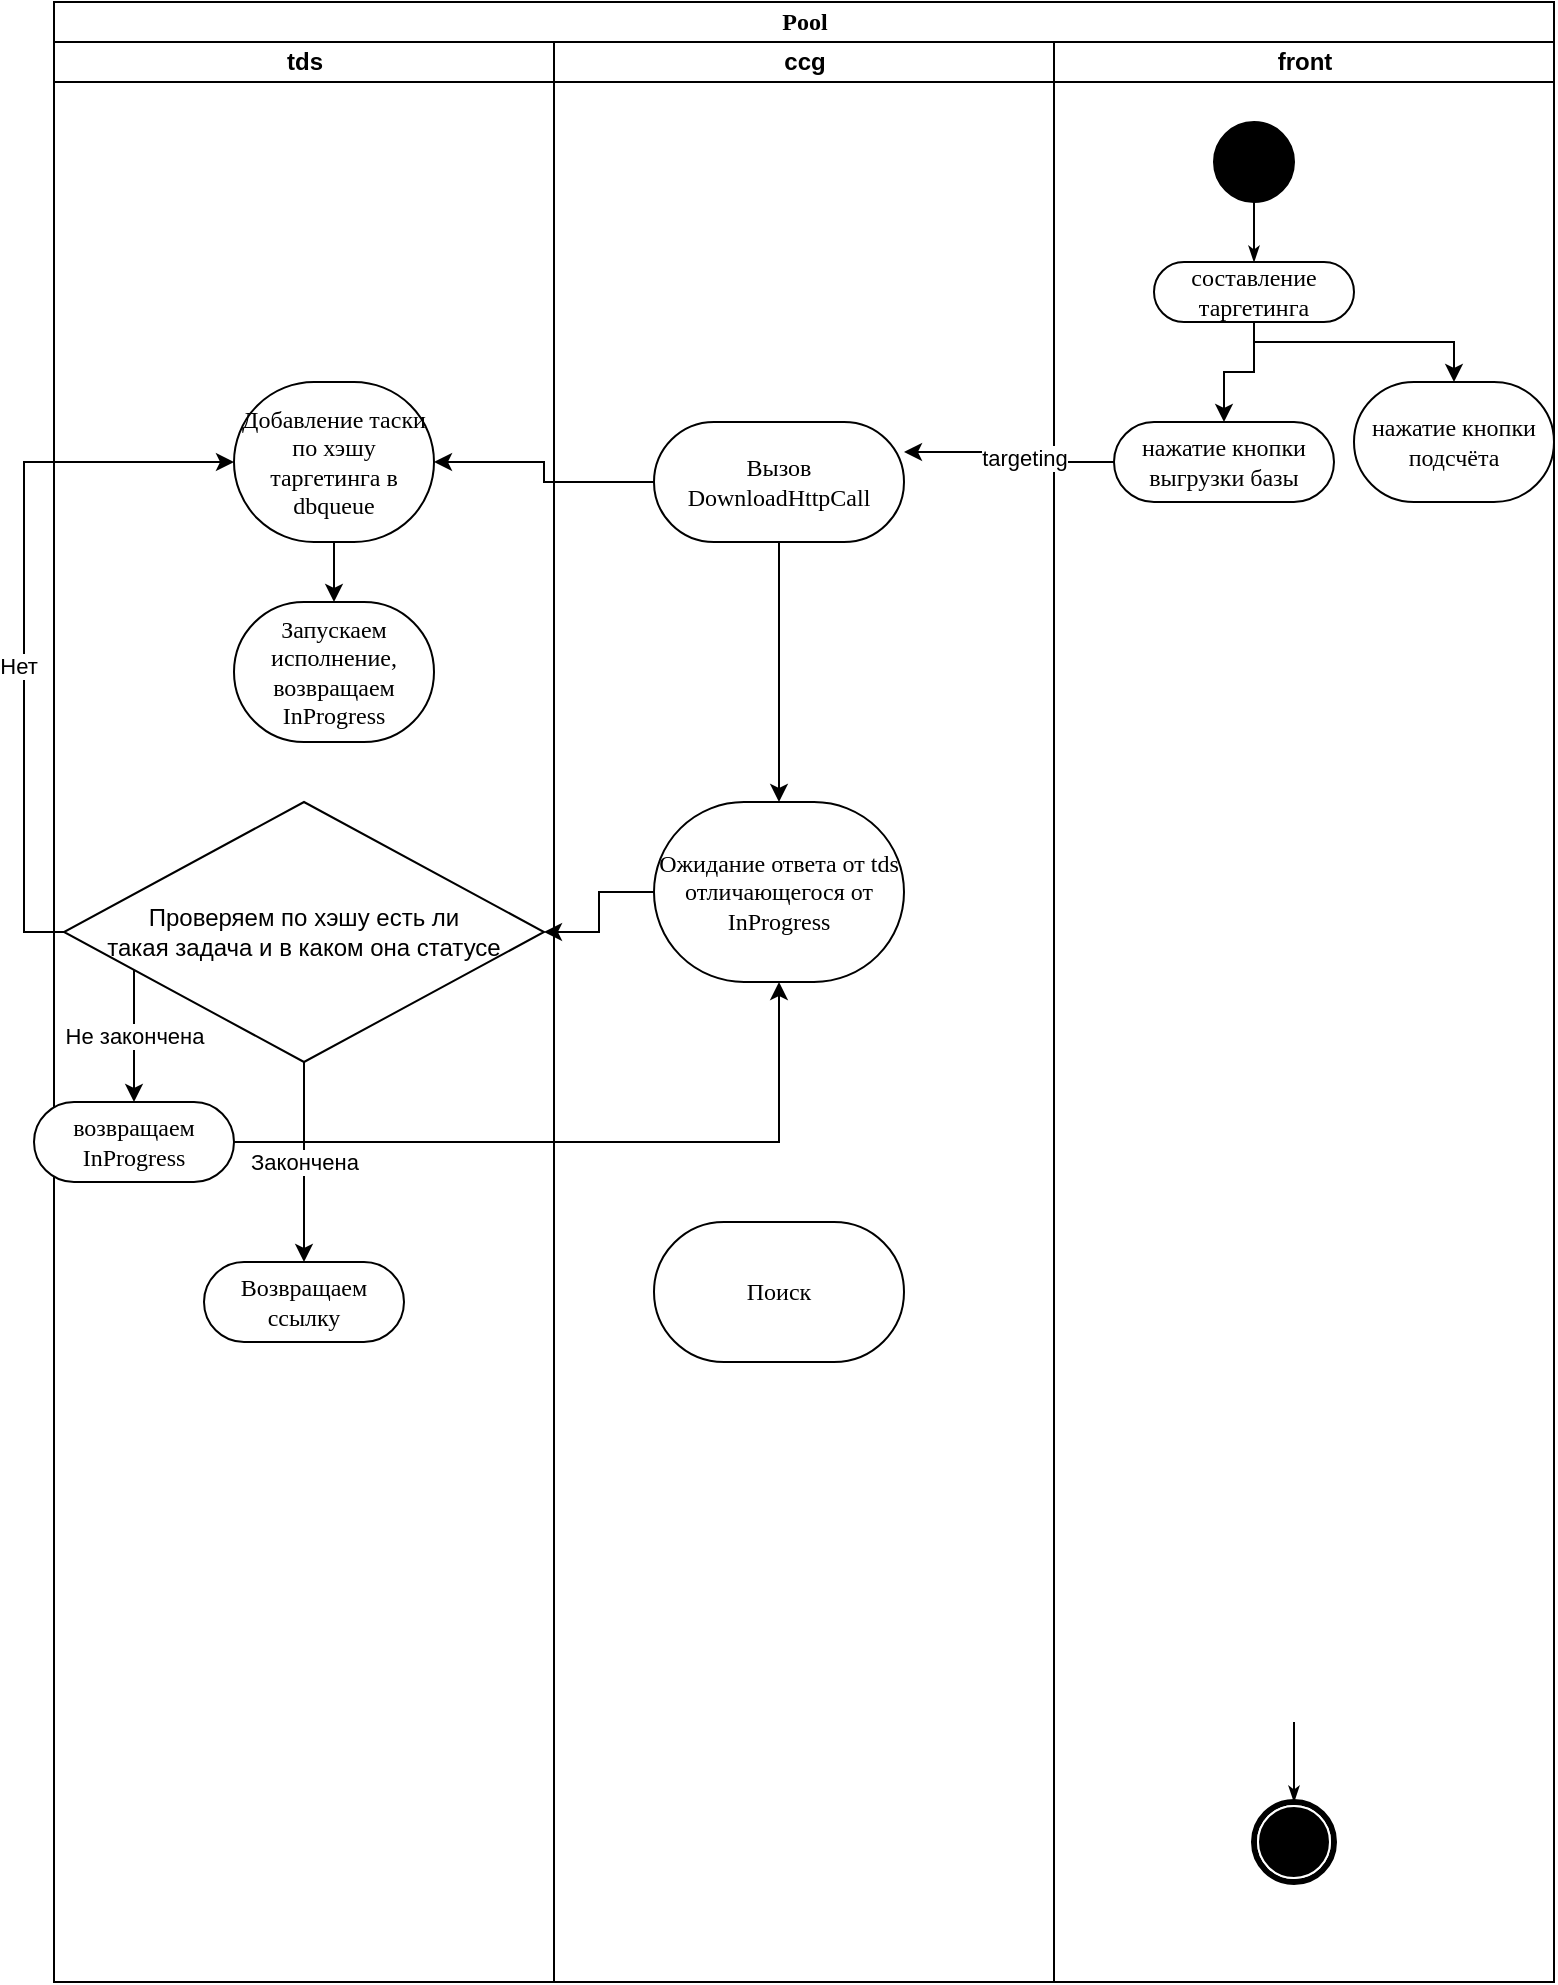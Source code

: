 <mxfile version="21.6.1" type="github">
  <diagram name="Page-1" id="0783ab3e-0a74-02c8-0abd-f7b4e66b4bec">
    <mxGraphModel dx="954" dy="648" grid="1" gridSize="10" guides="1" tooltips="1" connect="1" arrows="1" fold="1" page="1" pageScale="1" pageWidth="850" pageHeight="1100" background="none" math="0" shadow="0">
      <root>
        <mxCell id="0" />
        <mxCell id="1" parent="0" />
        <mxCell id="1c1d494c118603dd-1" value="Pool" style="swimlane;html=1;childLayout=stackLayout;startSize=20;rounded=0;shadow=0;comic=0;labelBackgroundColor=none;strokeWidth=1;fontFamily=Verdana;fontSize=12;align=center;" parent="1" vertex="1">
          <mxGeometry x="40" y="20" width="750" height="990" as="geometry" />
        </mxCell>
        <mxCell id="1c1d494c118603dd-2" value="tds" style="swimlane;html=1;startSize=20;" parent="1c1d494c118603dd-1" vertex="1">
          <mxGeometry y="20" width="250" height="970" as="geometry" />
        </mxCell>
        <mxCell id="6uSrrES1s6cpqb1a070g-57" style="edgeStyle=orthogonalEdgeStyle;rounded=0;orthogonalLoop=1;jettySize=auto;html=1;" edge="1" parent="1c1d494c118603dd-2" source="1c1d494c118603dd-6" target="1c1d494c118603dd-7">
          <mxGeometry relative="1" as="geometry" />
        </mxCell>
        <mxCell id="1c1d494c118603dd-6" value="Добавление таски по хэшу таргетинга в dbqueue" style="rounded=1;whiteSpace=wrap;html=1;shadow=0;comic=0;labelBackgroundColor=none;strokeWidth=1;fontFamily=Verdana;fontSize=12;align=center;arcSize=50;" parent="1c1d494c118603dd-2" vertex="1">
          <mxGeometry x="90" y="170" width="100" height="80" as="geometry" />
        </mxCell>
        <mxCell id="1c1d494c118603dd-7" value="Запускаем исполнение,&lt;br&gt;возвращаем InProgress" style="rounded=1;whiteSpace=wrap;html=1;shadow=0;comic=0;labelBackgroundColor=none;strokeWidth=1;fontFamily=Verdana;fontSize=12;align=center;arcSize=50;" parent="1c1d494c118603dd-2" vertex="1">
          <mxGeometry x="90" y="280" width="100" height="70" as="geometry" />
        </mxCell>
        <mxCell id="6uSrrES1s6cpqb1a070g-63" style="edgeStyle=orthogonalEdgeStyle;rounded=0;orthogonalLoop=1;jettySize=auto;html=1;exitX=0;exitY=0.5;exitDx=0;exitDy=0;entryX=0;entryY=0.5;entryDx=0;entryDy=0;" edge="1" parent="1c1d494c118603dd-2" source="6uSrrES1s6cpqb1a070g-60" target="1c1d494c118603dd-6">
          <mxGeometry relative="1" as="geometry">
            <mxPoint x="15" y="440" as="sourcePoint" />
            <mxPoint x="-20" y="190" as="targetPoint" />
          </mxGeometry>
        </mxCell>
        <mxCell id="6uSrrES1s6cpqb1a070g-64" value="Нет" style="edgeLabel;html=1;align=center;verticalAlign=middle;resizable=0;points=[];" vertex="1" connectable="0" parent="6uSrrES1s6cpqb1a070g-63">
          <mxGeometry x="-0.15" y="3" relative="1" as="geometry">
            <mxPoint as="offset" />
          </mxGeometry>
        </mxCell>
        <mxCell id="6uSrrES1s6cpqb1a070g-66" value="Не закончена" style="edgeStyle=orthogonalEdgeStyle;rounded=0;orthogonalLoop=1;jettySize=auto;html=1;entryX=0.5;entryY=0;entryDx=0;entryDy=0;" edge="1" parent="1c1d494c118603dd-2" source="6uSrrES1s6cpqb1a070g-60" target="6uSrrES1s6cpqb1a070g-65">
          <mxGeometry relative="1" as="geometry">
            <Array as="points">
              <mxPoint x="40" y="500" />
              <mxPoint x="40" y="500" />
            </Array>
          </mxGeometry>
        </mxCell>
        <mxCell id="6uSrrES1s6cpqb1a070g-70" value="Закончена" style="edgeStyle=orthogonalEdgeStyle;rounded=0;orthogonalLoop=1;jettySize=auto;html=1;entryX=0.5;entryY=0;entryDx=0;entryDy=0;" edge="1" parent="1c1d494c118603dd-2" source="6uSrrES1s6cpqb1a070g-60" target="6uSrrES1s6cpqb1a070g-69">
          <mxGeometry relative="1" as="geometry" />
        </mxCell>
        <mxCell id="6uSrrES1s6cpqb1a070g-60" value="Проверяем по хэшу есть ли &lt;br&gt;такая задача и в каком она статусе" style="rhombus;whiteSpace=wrap;html=1;" vertex="1" parent="1c1d494c118603dd-2">
          <mxGeometry x="5" y="380" width="240" height="130" as="geometry" />
        </mxCell>
        <mxCell id="6uSrrES1s6cpqb1a070g-65" value="возвращаем InProgress" style="rounded=1;whiteSpace=wrap;html=1;shadow=0;comic=0;labelBackgroundColor=none;strokeWidth=1;fontFamily=Verdana;fontSize=12;align=center;arcSize=50;" vertex="1" parent="1c1d494c118603dd-2">
          <mxGeometry x="-10" y="530" width="100" height="40" as="geometry" />
        </mxCell>
        <mxCell id="6uSrrES1s6cpqb1a070g-69" value="Возвращаем ссылку" style="rounded=1;whiteSpace=wrap;html=1;shadow=0;comic=0;labelBackgroundColor=none;strokeWidth=1;fontFamily=Verdana;fontSize=12;align=center;arcSize=50;" vertex="1" parent="1c1d494c118603dd-2">
          <mxGeometry x="75" y="610" width="100" height="40" as="geometry" />
        </mxCell>
        <mxCell id="1c1d494c118603dd-3" value="ccg" style="swimlane;html=1;startSize=20;" parent="1c1d494c118603dd-1" vertex="1">
          <mxGeometry x="250" y="20" width="250" height="970" as="geometry" />
        </mxCell>
        <mxCell id="6uSrrES1s6cpqb1a070g-55" style="edgeStyle=orthogonalEdgeStyle;rounded=0;orthogonalLoop=1;jettySize=auto;html=1;" edge="1" parent="1c1d494c118603dd-3" source="6uSrrES1s6cpqb1a070g-36" target="6uSrrES1s6cpqb1a070g-54">
          <mxGeometry relative="1" as="geometry" />
        </mxCell>
        <mxCell id="6uSrrES1s6cpqb1a070g-36" value="Вызов DownloadHttpCall" style="rounded=1;whiteSpace=wrap;html=1;shadow=0;comic=0;labelBackgroundColor=none;strokeWidth=1;fontFamily=Verdana;fontSize=12;align=center;arcSize=50;" vertex="1" parent="1c1d494c118603dd-3">
          <mxGeometry x="50" y="190" width="125" height="60" as="geometry" />
        </mxCell>
        <mxCell id="6uSrrES1s6cpqb1a070g-54" value="Ожидание ответа от tds отличающегося от InProgress" style="rounded=1;whiteSpace=wrap;html=1;shadow=0;comic=0;labelBackgroundColor=none;strokeWidth=1;fontFamily=Verdana;fontSize=12;align=center;arcSize=50;" vertex="1" parent="1c1d494c118603dd-3">
          <mxGeometry x="50" y="380" width="125" height="90" as="geometry" />
        </mxCell>
        <mxCell id="6uSrrES1s6cpqb1a070g-71" value="Поиск" style="rounded=1;whiteSpace=wrap;html=1;shadow=0;comic=0;labelBackgroundColor=none;strokeWidth=1;fontFamily=Verdana;fontSize=12;align=center;arcSize=50;" vertex="1" parent="1c1d494c118603dd-3">
          <mxGeometry x="50" y="590" width="125" height="70" as="geometry" />
        </mxCell>
        <mxCell id="1c1d494c118603dd-4" value="front" style="swimlane;html=1;startSize=20;" parent="1c1d494c118603dd-1" vertex="1">
          <mxGeometry x="500" y="20" width="250" height="970" as="geometry" />
        </mxCell>
        <mxCell id="1c1d494c118603dd-27" style="edgeStyle=orthogonalEdgeStyle;rounded=0;html=1;labelBackgroundColor=none;startArrow=none;startFill=0;startSize=5;endArrow=classicThin;endFill=1;endSize=5;jettySize=auto;orthogonalLoop=1;strokeWidth=1;fontFamily=Verdana;fontSize=12" parent="1c1d494c118603dd-4" source="60571a20871a0731-4" target="60571a20871a0731-8" edge="1">
          <mxGeometry relative="1" as="geometry" />
        </mxCell>
        <mxCell id="60571a20871a0731-4" value="" style="ellipse;whiteSpace=wrap;html=1;rounded=0;shadow=0;comic=0;labelBackgroundColor=none;strokeWidth=1;fillColor=#000000;fontFamily=Verdana;fontSize=12;align=center;" parent="1c1d494c118603dd-4" vertex="1">
          <mxGeometry x="80" y="40" width="40" height="40" as="geometry" />
        </mxCell>
        <mxCell id="6uSrrES1s6cpqb1a070g-6" style="edgeStyle=orthogonalEdgeStyle;rounded=0;orthogonalLoop=1;jettySize=auto;html=1;entryX=0.5;entryY=0;entryDx=0;entryDy=0;" edge="1" parent="1c1d494c118603dd-4" source="60571a20871a0731-8" target="6uSrrES1s6cpqb1a070g-4">
          <mxGeometry relative="1" as="geometry">
            <Array as="points">
              <mxPoint x="100" y="150" />
              <mxPoint x="200" y="150" />
            </Array>
          </mxGeometry>
        </mxCell>
        <mxCell id="6uSrrES1s6cpqb1a070g-33" style="edgeStyle=orthogonalEdgeStyle;rounded=0;orthogonalLoop=1;jettySize=auto;html=1;" edge="1" parent="1c1d494c118603dd-4" source="60571a20871a0731-8" target="6uSrrES1s6cpqb1a070g-32">
          <mxGeometry relative="1" as="geometry" />
        </mxCell>
        <mxCell id="60571a20871a0731-8" value="составление таргетинга" style="rounded=1;whiteSpace=wrap;html=1;shadow=0;comic=0;labelBackgroundColor=none;strokeWidth=1;fontFamily=Verdana;fontSize=12;align=center;arcSize=50;" parent="1c1d494c118603dd-4" vertex="1">
          <mxGeometry x="50" y="110" width="100" height="30" as="geometry" />
        </mxCell>
        <mxCell id="1c1d494c118603dd-45" style="edgeStyle=none;rounded=0;html=1;labelBackgroundColor=none;startArrow=none;startFill=0;startSize=5;endArrow=classicThin;endFill=1;endSize=5;jettySize=auto;orthogonalLoop=1;strokeWidth=1;fontFamily=Verdana;fontSize=12" parent="1c1d494c118603dd-4" target="60571a20871a0731-5" edge="1">
          <mxGeometry relative="1" as="geometry">
            <mxPoint x="120" y="840" as="sourcePoint" />
          </mxGeometry>
        </mxCell>
        <mxCell id="60571a20871a0731-5" value="" style="shape=mxgraph.bpmn.shape;html=1;verticalLabelPosition=bottom;labelBackgroundColor=#ffffff;verticalAlign=top;perimeter=ellipsePerimeter;outline=end;symbol=terminate;rounded=0;shadow=0;comic=0;strokeWidth=1;fontFamily=Verdana;fontSize=12;align=center;" parent="1c1d494c118603dd-4" vertex="1">
          <mxGeometry x="100" y="880" width="40" height="40" as="geometry" />
        </mxCell>
        <mxCell id="6uSrrES1s6cpqb1a070g-4" value="нажатие кнопки подсчёта" style="rounded=1;whiteSpace=wrap;html=1;shadow=0;comic=0;labelBackgroundColor=none;strokeWidth=1;fontFamily=Verdana;fontSize=12;align=center;arcSize=50;" vertex="1" parent="1c1d494c118603dd-4">
          <mxGeometry x="150" y="170" width="100" height="60" as="geometry" />
        </mxCell>
        <mxCell id="6uSrrES1s6cpqb1a070g-32" value="нажатие кнопки выгрузки базы" style="rounded=1;whiteSpace=wrap;html=1;shadow=0;comic=0;labelBackgroundColor=none;strokeWidth=1;fontFamily=Verdana;fontSize=12;align=center;arcSize=50;" vertex="1" parent="1c1d494c118603dd-4">
          <mxGeometry x="30" y="190" width="110" height="40" as="geometry" />
        </mxCell>
        <UserObject label="" tooltip="targeting" id="6uSrrES1s6cpqb1a070g-34">
          <mxCell style="edgeStyle=orthogonalEdgeStyle;rounded=0;orthogonalLoop=1;jettySize=auto;html=1;exitX=0;exitY=0.5;exitDx=0;exitDy=0;entryX=1;entryY=0.25;entryDx=0;entryDy=0;" edge="1" parent="1c1d494c118603dd-1" source="6uSrrES1s6cpqb1a070g-32" target="6uSrrES1s6cpqb1a070g-36">
            <mxGeometry relative="1" as="geometry">
              <mxPoint x="430" y="230" as="targetPoint" />
            </mxGeometry>
          </mxCell>
        </UserObject>
        <mxCell id="6uSrrES1s6cpqb1a070g-35" value="targeting" style="edgeLabel;html=1;align=center;verticalAlign=middle;resizable=0;points=[];" vertex="1" connectable="0" parent="6uSrrES1s6cpqb1a070g-34">
          <mxGeometry x="-0.174" y="-2" relative="1" as="geometry">
            <mxPoint as="offset" />
          </mxGeometry>
        </mxCell>
        <mxCell id="6uSrrES1s6cpqb1a070g-56" style="edgeStyle=orthogonalEdgeStyle;rounded=0;orthogonalLoop=1;jettySize=auto;html=1;" edge="1" parent="1c1d494c118603dd-1" source="6uSrrES1s6cpqb1a070g-36" target="1c1d494c118603dd-6">
          <mxGeometry relative="1" as="geometry" />
        </mxCell>
        <mxCell id="6uSrrES1s6cpqb1a070g-61" style="edgeStyle=orthogonalEdgeStyle;rounded=0;orthogonalLoop=1;jettySize=auto;html=1;" edge="1" parent="1c1d494c118603dd-1" source="6uSrrES1s6cpqb1a070g-54" target="6uSrrES1s6cpqb1a070g-60">
          <mxGeometry relative="1" as="geometry" />
        </mxCell>
        <mxCell id="6uSrrES1s6cpqb1a070g-68" style="edgeStyle=orthogonalEdgeStyle;rounded=0;orthogonalLoop=1;jettySize=auto;html=1;" edge="1" parent="1c1d494c118603dd-1" source="6uSrrES1s6cpqb1a070g-65" target="6uSrrES1s6cpqb1a070g-54">
          <mxGeometry relative="1" as="geometry" />
        </mxCell>
      </root>
    </mxGraphModel>
  </diagram>
</mxfile>
